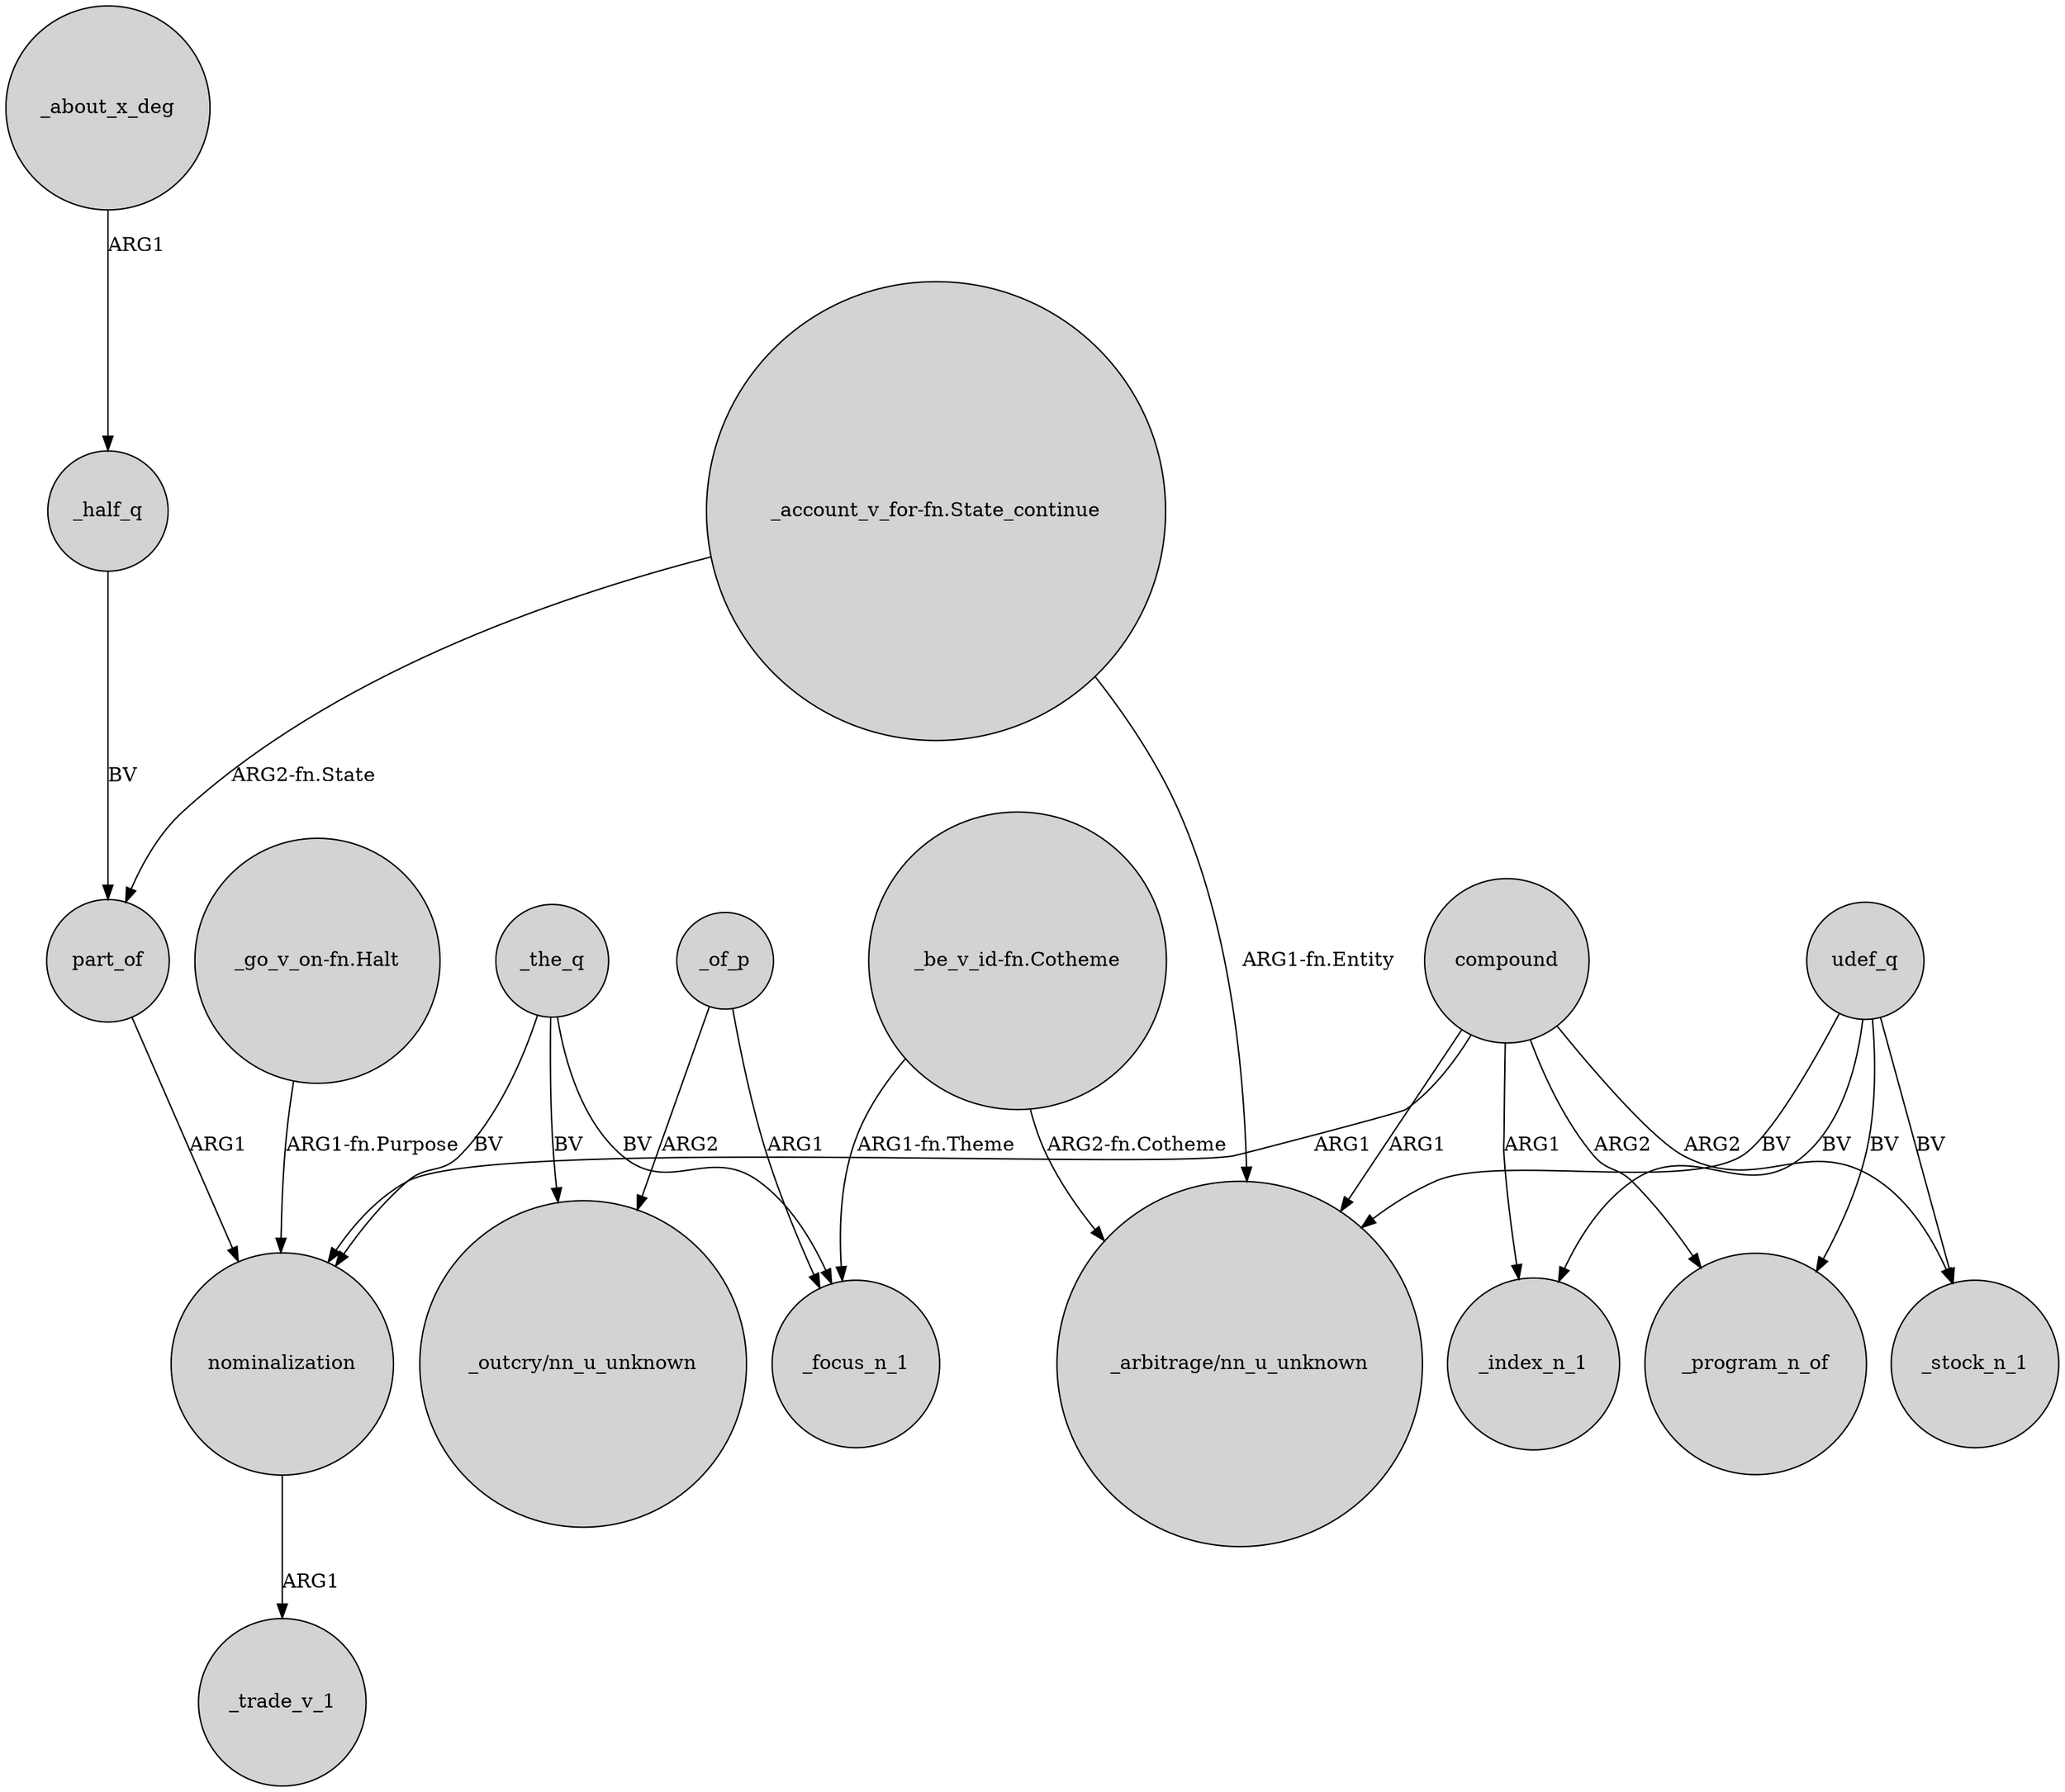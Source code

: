 digraph {
	node [shape=circle style=filled]
	_the_q -> nominalization [label=BV]
	"_be_v_id-fn.Cotheme" -> "_arbitrage/nn_u_unknown" [label="ARG2-fn.Cotheme"]
	_the_q -> "_outcry/nn_u_unknown" [label=BV]
	_about_x_deg -> _half_q [label=ARG1]
	_of_p -> _focus_n_1 [label=ARG1]
	udef_q -> _index_n_1 [label=BV]
	"_go_v_on-fn.Halt" -> nominalization [label="ARG1-fn.Purpose"]
	udef_q -> _program_n_of [label=BV]
	compound -> _program_n_of [label=ARG2]
	compound -> nominalization [label=ARG1]
	udef_q -> _stock_n_1 [label=BV]
	_of_p -> "_outcry/nn_u_unknown" [label=ARG2]
	_half_q -> part_of [label=BV]
	part_of -> nominalization [label=ARG1]
	compound -> _stock_n_1 [label=ARG2]
	udef_q -> "_arbitrage/nn_u_unknown" [label=BV]
	compound -> "_arbitrage/nn_u_unknown" [label=ARG1]
	compound -> _index_n_1 [label=ARG1]
	"_account_v_for-fn.State_continue" -> part_of [label="ARG2-fn.State"]
	"_account_v_for-fn.State_continue" -> "_arbitrage/nn_u_unknown" [label="ARG1-fn.Entity"]
	_the_q -> _focus_n_1 [label=BV]
	nominalization -> _trade_v_1 [label=ARG1]
	"_be_v_id-fn.Cotheme" -> _focus_n_1 [label="ARG1-fn.Theme"]
}
